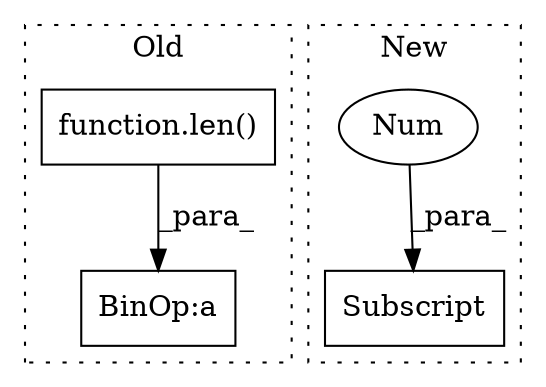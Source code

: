 digraph G {
subgraph cluster0 {
1 [label="function.len()" a="75" s="6513,6518" l="4,1" shape="box"];
4 [label="BinOp:a" a="82" s="6509" l="4" shape="box"];
label = "Old";
style="dotted";
}
subgraph cluster1 {
2 [label="Subscript" a="63" s="19531,0" l="4,0" shape="box"];
3 [label="Num" a="76" s="19533" l="1" shape="ellipse"];
label = "New";
style="dotted";
}
1 -> 4 [label="_para_"];
3 -> 2 [label="_para_"];
}